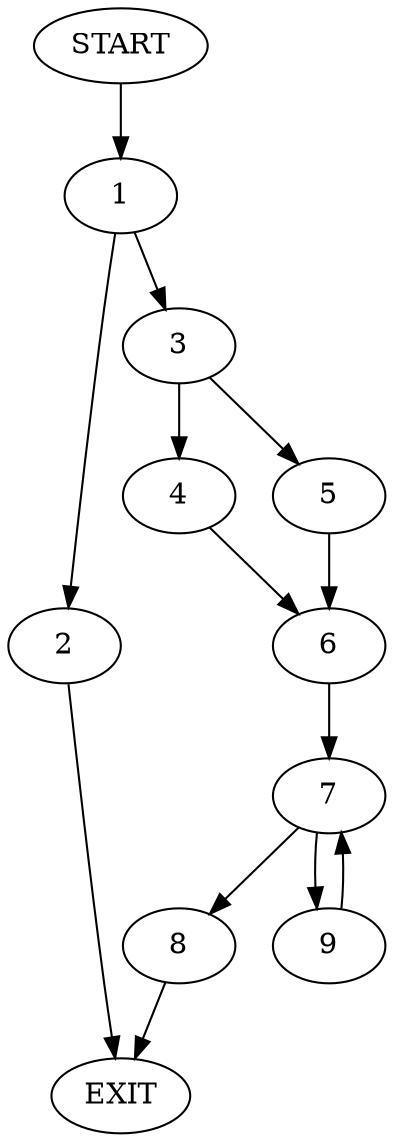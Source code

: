 digraph {
0 [label="START"]
10 [label="EXIT"]
0 -> 1
1 -> 2
1 -> 3
3 -> 4
3 -> 5
2 -> 10
4 -> 6
5 -> 6
6 -> 7
7 -> 8
7 -> 9
9 -> 7
8 -> 10
}
